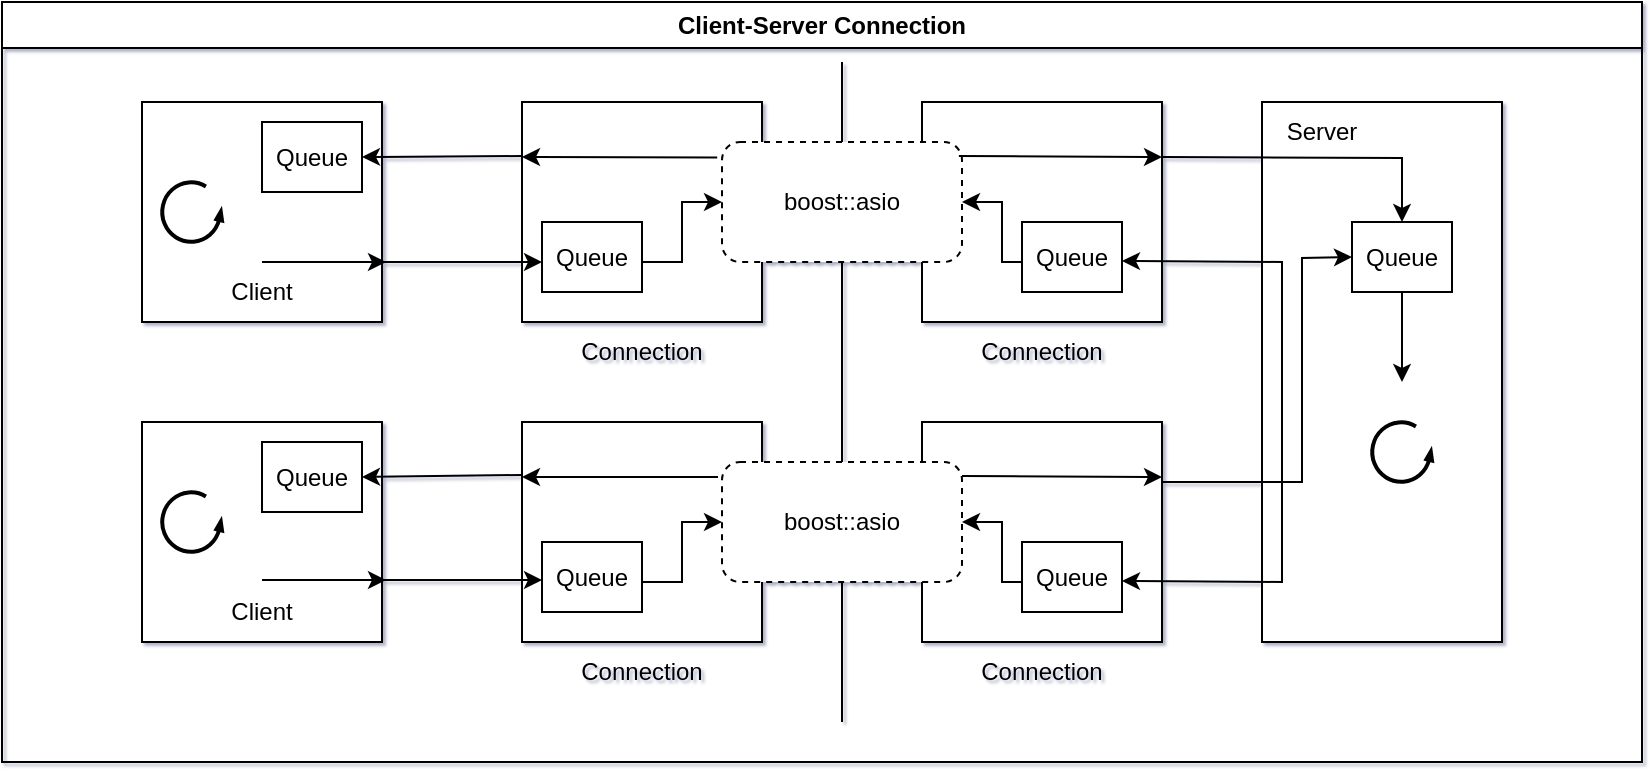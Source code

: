 <mxfile version="24.5.3" type="device">
  <diagram id="kgpKYQtTHZ0yAKxKKP6v" name="client-server-connection">
    <mxGraphModel dx="1488" dy="662" grid="1" gridSize="10" guides="1" tooltips="1" connect="1" arrows="1" fold="1" page="1" pageScale="1" pageWidth="850" pageHeight="1100" math="0" shadow="1">
      <root>
        <mxCell id="0" />
        <mxCell id="1" parent="0" />
        <mxCell id="JF5v78Pm8556mZWB4vfM-22" value="" style="rounded=0;whiteSpace=wrap;html=1;" parent="1" vertex="1">
          <mxGeometry x="690" y="160" width="120" height="270" as="geometry" />
        </mxCell>
        <mxCell id="JF5v78Pm8556mZWB4vfM-3" value="" style="rounded=0;whiteSpace=wrap;html=1;" parent="1" vertex="1">
          <mxGeometry x="130" y="160" width="120" height="110" as="geometry" />
        </mxCell>
        <mxCell id="JF5v78Pm8556mZWB4vfM-4" value="Queue" style="rounded=0;whiteSpace=wrap;html=1;" parent="1" vertex="1">
          <mxGeometry x="190" y="170" width="50" height="35" as="geometry" />
        </mxCell>
        <mxCell id="JF5v78Pm8556mZWB4vfM-5" value="" style="verticalLabelPosition=bottom;html=1;verticalAlign=top;strokeWidth=2;shape=mxgraph.lean_mapping.physical_pull;pointerEvents=1;" parent="1" vertex="1">
          <mxGeometry x="140" y="200" width="30" height="30" as="geometry" />
        </mxCell>
        <mxCell id="JF5v78Pm8556mZWB4vfM-6" value="" style="rounded=0;whiteSpace=wrap;html=1;" parent="1" vertex="1">
          <mxGeometry x="320" y="160" width="120" height="110" as="geometry" />
        </mxCell>
        <mxCell id="JF5v78Pm8556mZWB4vfM-7" value="Queue" style="rounded=0;whiteSpace=wrap;html=1;" parent="1" vertex="1">
          <mxGeometry x="330" y="220" width="50" height="35" as="geometry" />
        </mxCell>
        <mxCell id="JF5v78Pm8556mZWB4vfM-8" value="" style="endArrow=none;html=1;rounded=0;" parent="1" edge="1">
          <mxGeometry width="50" height="50" relative="1" as="geometry">
            <mxPoint x="480" y="470" as="sourcePoint" />
            <mxPoint x="480" y="140" as="targetPoint" />
          </mxGeometry>
        </mxCell>
        <mxCell id="JF5v78Pm8556mZWB4vfM-10" value="" style="rounded=0;whiteSpace=wrap;html=1;" parent="1" vertex="1">
          <mxGeometry x="320" y="320" width="120" height="110" as="geometry" />
        </mxCell>
        <mxCell id="JF5v78Pm8556mZWB4vfM-11" value="Queue" style="rounded=0;whiteSpace=wrap;html=1;" parent="1" vertex="1">
          <mxGeometry x="330" y="380" width="50" height="35" as="geometry" />
        </mxCell>
        <mxCell id="JF5v78Pm8556mZWB4vfM-12" value="" style="rounded=0;whiteSpace=wrap;html=1;" parent="1" vertex="1">
          <mxGeometry x="130" y="320" width="120" height="110" as="geometry" />
        </mxCell>
        <mxCell id="JF5v78Pm8556mZWB4vfM-13" value="Queue" style="rounded=0;whiteSpace=wrap;html=1;" parent="1" vertex="1">
          <mxGeometry x="190" y="330" width="50" height="35" as="geometry" />
        </mxCell>
        <mxCell id="JF5v78Pm8556mZWB4vfM-14" value="" style="verticalLabelPosition=bottom;html=1;verticalAlign=top;strokeWidth=2;shape=mxgraph.lean_mapping.physical_pull;pointerEvents=1;" parent="1" vertex="1">
          <mxGeometry x="140" y="355" width="30" height="30" as="geometry" />
        </mxCell>
        <mxCell id="JF5v78Pm8556mZWB4vfM-17" value="" style="rounded=0;whiteSpace=wrap;html=1;" parent="1" vertex="1">
          <mxGeometry x="520" y="160" width="120" height="110" as="geometry" />
        </mxCell>
        <mxCell id="JF5v78Pm8556mZWB4vfM-18" value="Queue" style="rounded=0;whiteSpace=wrap;html=1;" parent="1" vertex="1">
          <mxGeometry x="570" y="220" width="50" height="35" as="geometry" />
        </mxCell>
        <mxCell id="JF5v78Pm8556mZWB4vfM-19" value="" style="rounded=0;whiteSpace=wrap;html=1;" parent="1" vertex="1">
          <mxGeometry x="520" y="320" width="120" height="110" as="geometry" />
        </mxCell>
        <mxCell id="JF5v78Pm8556mZWB4vfM-20" value="Queue" style="rounded=0;whiteSpace=wrap;html=1;" parent="1" vertex="1">
          <mxGeometry x="570" y="380" width="50" height="35" as="geometry" />
        </mxCell>
        <mxCell id="JF5v78Pm8556mZWB4vfM-15" value="boost::asio" style="rounded=1;whiteSpace=wrap;html=1;glass=0;dashed=1;" parent="1" vertex="1">
          <mxGeometry x="420" y="180" width="120" height="60" as="geometry" />
        </mxCell>
        <mxCell id="JF5v78Pm8556mZWB4vfM-21" value="boost::asio" style="rounded=1;whiteSpace=wrap;html=1;glass=0;dashed=1;" parent="1" vertex="1">
          <mxGeometry x="420" y="340" width="120" height="60" as="geometry" />
        </mxCell>
        <mxCell id="JF5v78Pm8556mZWB4vfM-24" value="Client" style="text;html=1;align=center;verticalAlign=middle;whiteSpace=wrap;rounded=0;" parent="1" vertex="1">
          <mxGeometry x="160" y="400" width="60" height="30" as="geometry" />
        </mxCell>
        <mxCell id="JF5v78Pm8556mZWB4vfM-25" value="Client" style="text;html=1;align=center;verticalAlign=middle;whiteSpace=wrap;rounded=0;" parent="1" vertex="1">
          <mxGeometry x="160" y="240" width="60" height="30" as="geometry" />
        </mxCell>
        <mxCell id="JF5v78Pm8556mZWB4vfM-26" value="Server" style="text;html=1;align=center;verticalAlign=middle;whiteSpace=wrap;rounded=0;" parent="1" vertex="1">
          <mxGeometry x="690" y="160" width="60" height="30" as="geometry" />
        </mxCell>
        <mxCell id="JF5v78Pm8556mZWB4vfM-27" value="Queue" style="rounded=0;whiteSpace=wrap;html=1;" parent="1" vertex="1">
          <mxGeometry x="735" y="220" width="50" height="35" as="geometry" />
        </mxCell>
        <mxCell id="JF5v78Pm8556mZWB4vfM-28" value="" style="endArrow=classic;html=1;rounded=0;" parent="1" edge="1">
          <mxGeometry width="50" height="50" relative="1" as="geometry">
            <mxPoint x="190" y="240" as="sourcePoint" />
            <mxPoint x="252" y="240" as="targetPoint" />
          </mxGeometry>
        </mxCell>
        <mxCell id="JF5v78Pm8556mZWB4vfM-29" value="" style="endArrow=classic;html=1;rounded=0;" parent="1" edge="1">
          <mxGeometry width="50" height="50" relative="1" as="geometry">
            <mxPoint x="250" y="240" as="sourcePoint" />
            <mxPoint x="330" y="240" as="targetPoint" />
          </mxGeometry>
        </mxCell>
        <mxCell id="JF5v78Pm8556mZWB4vfM-31" value="" style="endArrow=classic;html=1;rounded=0;" parent="1" edge="1">
          <mxGeometry width="50" height="50" relative="1" as="geometry">
            <mxPoint x="190" y="399" as="sourcePoint" />
            <mxPoint x="252" y="399" as="targetPoint" />
          </mxGeometry>
        </mxCell>
        <mxCell id="JF5v78Pm8556mZWB4vfM-32" value="" style="endArrow=classic;html=1;rounded=0;" parent="1" edge="1">
          <mxGeometry width="50" height="50" relative="1" as="geometry">
            <mxPoint x="250" y="399" as="sourcePoint" />
            <mxPoint x="330" y="399" as="targetPoint" />
          </mxGeometry>
        </mxCell>
        <mxCell id="JF5v78Pm8556mZWB4vfM-33" value="Connection" style="text;html=1;align=center;verticalAlign=middle;whiteSpace=wrap;rounded=0;" parent="1" vertex="1">
          <mxGeometry x="350" y="270" width="60" height="30" as="geometry" />
        </mxCell>
        <mxCell id="JF5v78Pm8556mZWB4vfM-34" value="Connection" style="text;html=1;align=center;verticalAlign=middle;whiteSpace=wrap;rounded=0;" parent="1" vertex="1">
          <mxGeometry x="550" y="270" width="60" height="30" as="geometry" />
        </mxCell>
        <mxCell id="JF5v78Pm8556mZWB4vfM-35" value="Connection" style="text;html=1;align=center;verticalAlign=middle;whiteSpace=wrap;rounded=0;" parent="1" vertex="1">
          <mxGeometry x="350" y="430" width="60" height="30" as="geometry" />
        </mxCell>
        <mxCell id="JF5v78Pm8556mZWB4vfM-36" value="Connection" style="text;html=1;align=center;verticalAlign=middle;whiteSpace=wrap;rounded=0;" parent="1" vertex="1">
          <mxGeometry x="550" y="430" width="60" height="30" as="geometry" />
        </mxCell>
        <mxCell id="JF5v78Pm8556mZWB4vfM-38" value="" style="endArrow=classic;html=1;rounded=0;entryX=0;entryY=0.5;entryDx=0;entryDy=0;" parent="1" target="JF5v78Pm8556mZWB4vfM-21" edge="1">
          <mxGeometry width="50" height="50" relative="1" as="geometry">
            <mxPoint x="380" y="400" as="sourcePoint" />
            <mxPoint x="430" y="350" as="targetPoint" />
            <Array as="points">
              <mxPoint x="400" y="400" />
              <mxPoint x="400" y="370" />
            </Array>
          </mxGeometry>
        </mxCell>
        <mxCell id="JF5v78Pm8556mZWB4vfM-39" value="" style="endArrow=classic;html=1;rounded=0;entryX=0;entryY=0.5;entryDx=0;entryDy=0;" parent="1" edge="1">
          <mxGeometry width="50" height="50" relative="1" as="geometry">
            <mxPoint x="380" y="240" as="sourcePoint" />
            <mxPoint x="420" y="210" as="targetPoint" />
            <Array as="points">
              <mxPoint x="400" y="240" />
              <mxPoint x="400" y="210" />
            </Array>
          </mxGeometry>
        </mxCell>
        <mxCell id="JF5v78Pm8556mZWB4vfM-40" value="" style="endArrow=classic;html=1;rounded=0;exitX=-0.02;exitY=0.13;exitDx=0;exitDy=0;exitPerimeter=0;entryX=0;entryY=0.25;entryDx=0;entryDy=0;" parent="1" source="JF5v78Pm8556mZWB4vfM-15" target="JF5v78Pm8556mZWB4vfM-6" edge="1">
          <mxGeometry width="50" height="50" relative="1" as="geometry">
            <mxPoint x="420" y="195" as="sourcePoint" />
            <mxPoint x="320" y="190" as="targetPoint" />
          </mxGeometry>
        </mxCell>
        <mxCell id="JF5v78Pm8556mZWB4vfM-41" value="" style="endArrow=classic;html=1;rounded=0;exitX=-0.02;exitY=0.13;exitDx=0;exitDy=0;exitPerimeter=0;entryX=1;entryY=0.5;entryDx=0;entryDy=0;" parent="1" target="JF5v78Pm8556mZWB4vfM-4" edge="1">
          <mxGeometry width="50" height="50" relative="1" as="geometry">
            <mxPoint x="320" y="187" as="sourcePoint" />
            <mxPoint x="222" y="187" as="targetPoint" />
          </mxGeometry>
        </mxCell>
        <mxCell id="JF5v78Pm8556mZWB4vfM-42" value="" style="endArrow=classic;html=1;rounded=0;exitX=-0.02;exitY=0.13;exitDx=0;exitDy=0;exitPerimeter=0;entryX=0;entryY=0.25;entryDx=0;entryDy=0;" parent="1" edge="1">
          <mxGeometry width="50" height="50" relative="1" as="geometry">
            <mxPoint x="418" y="347.5" as="sourcePoint" />
            <mxPoint x="320" y="347.5" as="targetPoint" />
          </mxGeometry>
        </mxCell>
        <mxCell id="JF5v78Pm8556mZWB4vfM-43" value="" style="endArrow=classic;html=1;rounded=0;exitX=-0.02;exitY=0.13;exitDx=0;exitDy=0;exitPerimeter=0;entryX=1;entryY=0.5;entryDx=0;entryDy=0;" parent="1" edge="1">
          <mxGeometry width="50" height="50" relative="1" as="geometry">
            <mxPoint x="320" y="346.5" as="sourcePoint" />
            <mxPoint x="240" y="347.5" as="targetPoint" />
          </mxGeometry>
        </mxCell>
        <mxCell id="JF5v78Pm8556mZWB4vfM-44" value="" style="endArrow=classic;html=1;rounded=0;entryX=1;entryY=0.25;entryDx=0;entryDy=0;exitX=0.987;exitY=0.117;exitDx=0;exitDy=0;exitPerimeter=0;" parent="1" source="JF5v78Pm8556mZWB4vfM-15" target="JF5v78Pm8556mZWB4vfM-17" edge="1">
          <mxGeometry width="50" height="50" relative="1" as="geometry">
            <mxPoint x="540" y="190" as="sourcePoint" />
            <mxPoint x="590" y="140" as="targetPoint" />
          </mxGeometry>
        </mxCell>
        <mxCell id="JF5v78Pm8556mZWB4vfM-45" value="" style="endArrow=classic;html=1;rounded=0;entryX=1;entryY=0.25;entryDx=0;entryDy=0;exitX=0.987;exitY=0.117;exitDx=0;exitDy=0;exitPerimeter=0;" parent="1" target="JF5v78Pm8556mZWB4vfM-19" edge="1">
          <mxGeometry width="50" height="50" relative="1" as="geometry">
            <mxPoint x="540" y="347" as="sourcePoint" />
            <mxPoint x="642" y="348" as="targetPoint" />
          </mxGeometry>
        </mxCell>
        <mxCell id="JF5v78Pm8556mZWB4vfM-46" value="" style="endArrow=classic;html=1;rounded=0;entryX=0.5;entryY=0;entryDx=0;entryDy=0;exitX=1;exitY=0.25;exitDx=0;exitDy=0;" parent="1" source="JF5v78Pm8556mZWB4vfM-17" target="JF5v78Pm8556mZWB4vfM-27" edge="1">
          <mxGeometry width="50" height="50" relative="1" as="geometry">
            <mxPoint x="640" y="190" as="sourcePoint" />
            <mxPoint x="690" y="140" as="targetPoint" />
            <Array as="points">
              <mxPoint x="760" y="188" />
            </Array>
          </mxGeometry>
        </mxCell>
        <mxCell id="JF5v78Pm8556mZWB4vfM-47" value="" style="endArrow=classic;html=1;rounded=0;" parent="1" edge="1">
          <mxGeometry width="50" height="50" relative="1" as="geometry">
            <mxPoint x="760" y="255" as="sourcePoint" />
            <mxPoint x="760" y="300" as="targetPoint" />
          </mxGeometry>
        </mxCell>
        <mxCell id="JF5v78Pm8556mZWB4vfM-50" value="" style="verticalLabelPosition=bottom;html=1;verticalAlign=top;strokeWidth=2;shape=mxgraph.lean_mapping.physical_pull;pointerEvents=1;" parent="1" vertex="1">
          <mxGeometry x="745" y="320" width="30" height="30" as="geometry" />
        </mxCell>
        <mxCell id="JF5v78Pm8556mZWB4vfM-51" value="" style="endArrow=classic;startArrow=classic;html=1;rounded=0;entryX=1;entryY=0.5;entryDx=0;entryDy=0;exitX=1;exitY=0.5;exitDx=0;exitDy=0;" parent="1" edge="1">
          <mxGeometry width="50" height="50" relative="1" as="geometry">
            <mxPoint x="620" y="399.5" as="sourcePoint" />
            <mxPoint x="620" y="239.5" as="targetPoint" />
            <Array as="points">
              <mxPoint x="700" y="400" />
              <mxPoint x="700" y="240" />
            </Array>
          </mxGeometry>
        </mxCell>
        <mxCell id="JF5v78Pm8556mZWB4vfM-52" value="" style="endArrow=classic;html=1;rounded=0;entryX=0;entryY=0.5;entryDx=0;entryDy=0;" parent="1" target="JF5v78Pm8556mZWB4vfM-27" edge="1">
          <mxGeometry width="50" height="50" relative="1" as="geometry">
            <mxPoint x="640" y="350" as="sourcePoint" />
            <mxPoint x="690" y="300" as="targetPoint" />
            <Array as="points">
              <mxPoint x="710" y="350" />
              <mxPoint x="710" y="238" />
            </Array>
          </mxGeometry>
        </mxCell>
        <mxCell id="JF5v78Pm8556mZWB4vfM-57" value="" style="endArrow=classic;html=1;rounded=0;entryX=1;entryY=0.5;entryDx=0;entryDy=0;" parent="1" target="JF5v78Pm8556mZWB4vfM-15" edge="1">
          <mxGeometry width="50" height="50" relative="1" as="geometry">
            <mxPoint x="570" y="240" as="sourcePoint" />
            <mxPoint x="620" y="190" as="targetPoint" />
            <Array as="points">
              <mxPoint x="560" y="240" />
              <mxPoint x="560" y="210" />
            </Array>
          </mxGeometry>
        </mxCell>
        <mxCell id="JF5v78Pm8556mZWB4vfM-59" value="" style="endArrow=classic;html=1;rounded=0;entryX=1;entryY=0.5;entryDx=0;entryDy=0;" parent="1" edge="1">
          <mxGeometry width="50" height="50" relative="1" as="geometry">
            <mxPoint x="570" y="400" as="sourcePoint" />
            <mxPoint x="540" y="370" as="targetPoint" />
            <Array as="points">
              <mxPoint x="560" y="400" />
              <mxPoint x="560" y="370" />
            </Array>
          </mxGeometry>
        </mxCell>
        <mxCell id="Z6mR6r9cueOYo_wcYhM9-1" value="Client-Server Connection" style="swimlane;whiteSpace=wrap;html=1;" vertex="1" parent="1">
          <mxGeometry x="60" y="110" width="820" height="380" as="geometry" />
        </mxCell>
      </root>
    </mxGraphModel>
  </diagram>
</mxfile>
